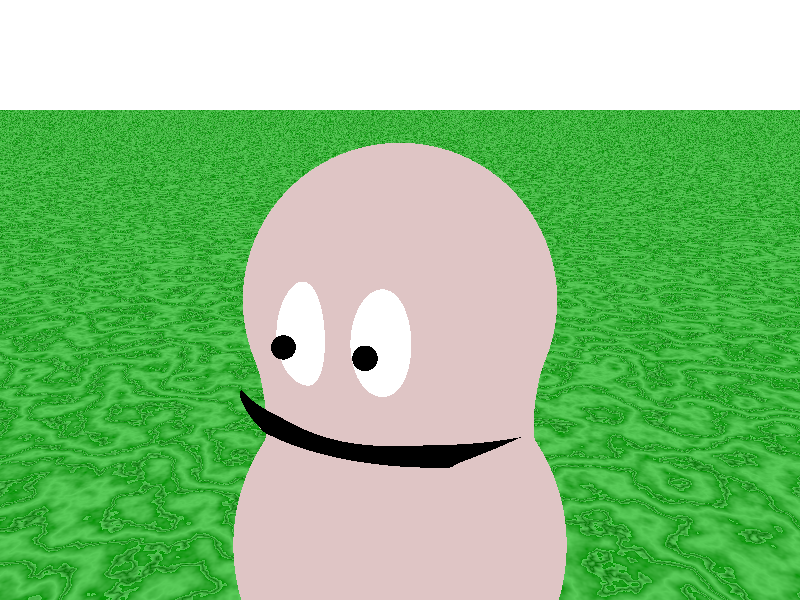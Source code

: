 #include "colors.inc"     
#include "textures.inc"

#declare Font="cyrvetic.ttf";
light_source{
	<4,4,4>
	color White

}
light_source{
	<0,0,0>
	color White

}

camera{
	location<3,2,4>
	look_at<0,1,3>
	sky <0,0,1>
	right<-image_width/image_height,0,0>
}

background { White}

plane{
    z,0
    texture{    Jade }
}

	
blob{
	threshold 0.3
	sphere{
		<0,1,1.5>
		 1.5
		 1
		 pigment{ color Pink}
	}
	sphere{
		<0,1,3>
		 1.25
		 1
		 pigment{ color Pink}
	}
}

#macro lapin(xYeux,DecaleYeux)	//les yeux sont décaler de chaque côté de DecaleYeux*Y
						//xYeux=profondeur des yeux

	sphere{
		<1.25*0.7+xYeux,1-DecaleYeux,3>

		 0.2
		 scale <1,0.7,1.25>
		 translate<-0.05,0.3,-0.7>	//translation dû au scale (pour y)
		 pigment{ color White}
	}
	sphere{
		<1.25*0.7+xYeux+0.2,1-DecaleYeux+0.07,3+0.07>
	
		 0.05
		 //scale <1,0.7,1.25>
		 translate<0,0,0>
		 pigment{ color Black}
	}

	sphere{
			<1.25*0.7+xYeux,1+DecaleYeux,3>
			//<1,-1,1>
			 0.2
			 scale <1,0.7,1.25>
			 translate<-0.05,0.3,-0.7>	//translation dû au scale (pour y)
			 pigment{ color White}
	}
	sphere{
		<1.25*0.7+xYeux+0.2,1+DecaleYeux-0.07,3+0.07>
	
		 0.05
		 //scale <1,0.7,1.25>
		 translate<0,0,0>
		 pigment{ color Black}
	}
	
#end
intersection{
		torus{
			1.25
			0.05
			rotate<90,0,0>
			translate<-0.5,1,2.5>
			pigment {color Black}
		}
		sphere{
			<0,1,3>
			 1
			 pigment{ color Pink}
		}
}
lapin(-0.1,0.25)

/*cylinder{
	<0,1,0>
	<0,1,1.5*0.3>
	1
	}*/




#macro fleche(A,S,Coul1,Coul2,alph,rCyl,rCon,text1,sca,rot,trans)


	# local B=A*alph+S*(1-alph);



	cylinder{
	A B rCyl
	 	pigment{
			color Coul1
		}
	}
	cone {
		B rCon S 0
		pigment{
			color Coul2
		}
	} 
	text {
                ttf Font  
                text1
	        0.1, 0    
	        pigment{
			    color Coul1
		    }
                scale sca 
                rotate rot
                translate trans   
    } 


#end



#macro repereortho()
	fleche(<0,0,0>,<1,0,0>,Red,Red,0.3,0.1,0.15,"X",<0.3,0.3,0.3>,<90,0,0>,<0.5,0,0.2>)
	fleche(<0,0,0>,<0,1,0>,Cyan,Cyan,0.3,0.1,0.15,"Y",<0.3,0.3,0.3>,<90,0,90>,<0,0.5,0.2>)
	fleche(<0,0,0>,<0,0,1>,Green,Green,0.3,0.1,0.15,"Z",<0.3,0.3,0.3>,<90,0,90>,<0,0.2,0.5>)
	
#end

repereortho()
